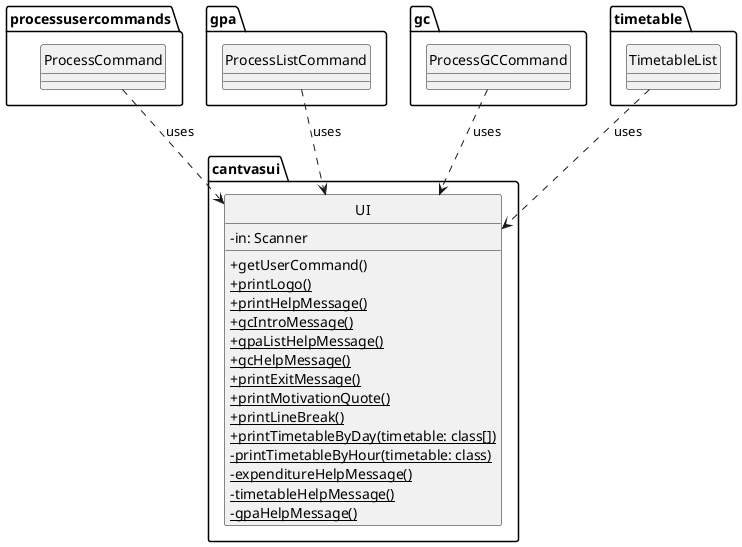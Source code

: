 @startuml
'https://plantuml.com/class-diagram

hide circle
skinparam classAttributeIconSize 0

package cantvasui {
    class UI {
        - in: Scanner
        + getUserCommand()
        + {static} printLogo()
        + {static} printHelpMessage()
        + {static} gcIntroMessage()
        + {static} gpaListHelpMessage()
        + {static} gcHelpMessage()
        + {static} printExitMessage()
        + {static} printMotivationQuote()
        + {static} printLineBreak()
        + {static} printTimetableByDay(timetable: class[])
        - {static} printTimetableByHour(timetable: class)
        - {static} expenditureHelpMessage()
        - {static} timetableHelpMessage()
        - {static} gpaHelpMessage()
    }
}

package processusercommands {
    class ProcessCommand {
    }
}

package gpa {
    class ProcessListCommand{
    }
}

package gc {
    class ProcessGCCommand{
    }
}

package timetable {
    class TimetableList {
    }
}

ProcessCommand ..> UI: uses
ProcessListCommand ..> UI: uses
ProcessGCCommand ..> UI: uses
TimetableList ..> UI: uses

@enduml
